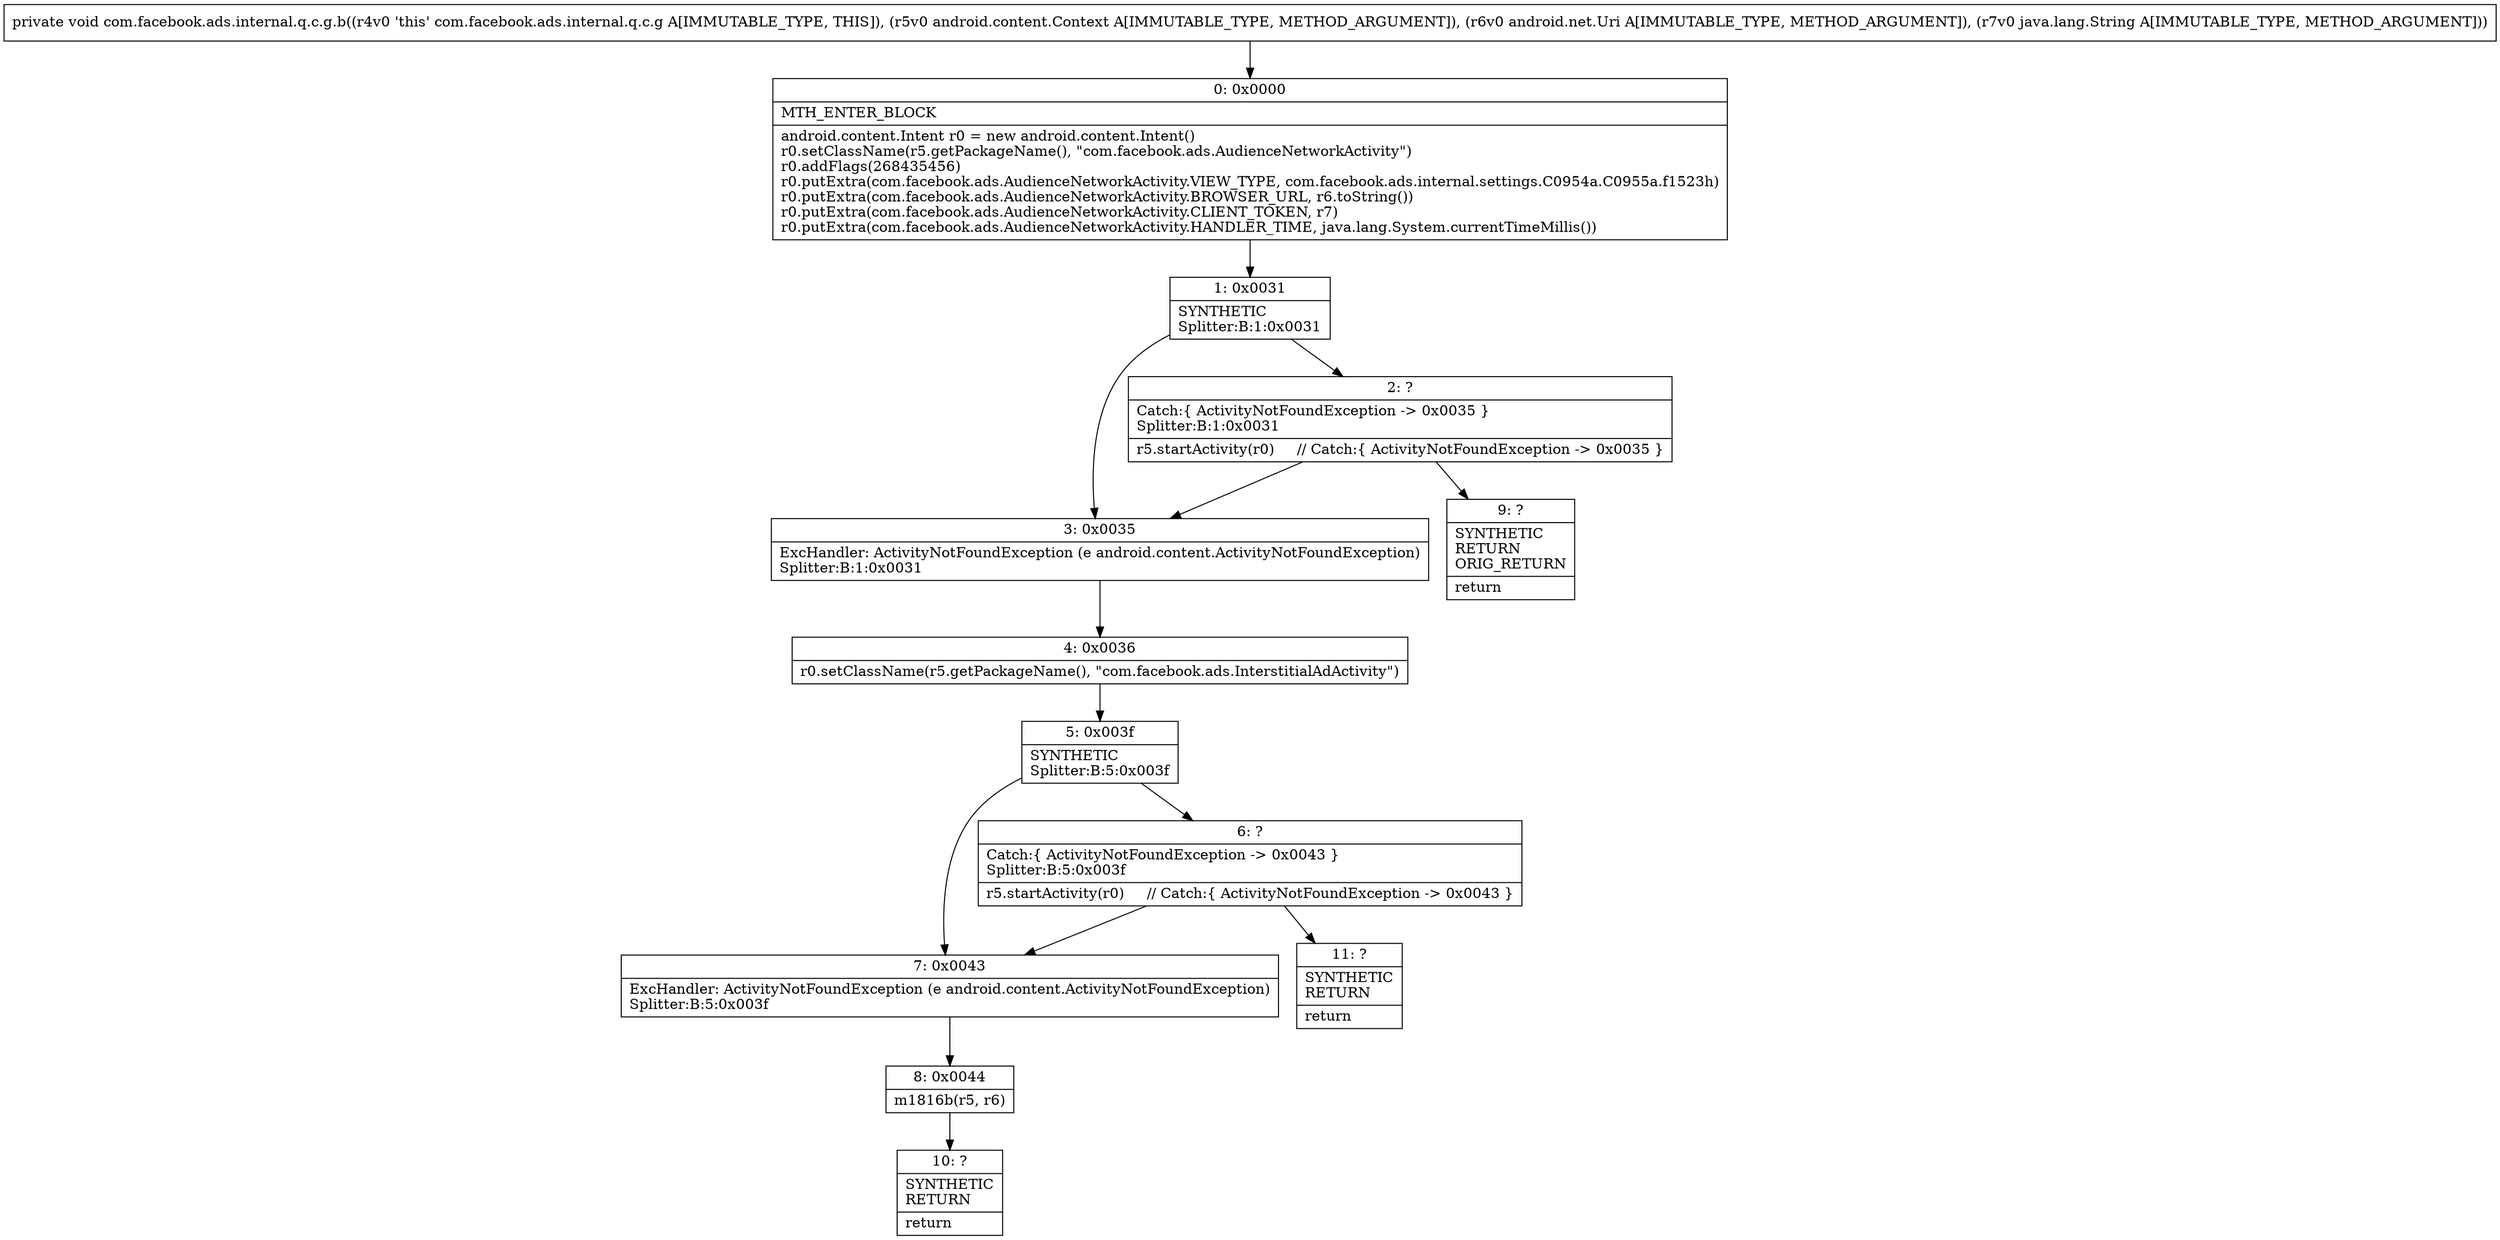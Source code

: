 digraph "CFG forcom.facebook.ads.internal.q.c.g.b(Landroid\/content\/Context;Landroid\/net\/Uri;Ljava\/lang\/String;)V" {
Node_0 [shape=record,label="{0\:\ 0x0000|MTH_ENTER_BLOCK\l|android.content.Intent r0 = new android.content.Intent()\lr0.setClassName(r5.getPackageName(), \"com.facebook.ads.AudienceNetworkActivity\")\lr0.addFlags(268435456)\lr0.putExtra(com.facebook.ads.AudienceNetworkActivity.VIEW_TYPE, com.facebook.ads.internal.settings.C0954a.C0955a.f1523h)\lr0.putExtra(com.facebook.ads.AudienceNetworkActivity.BROWSER_URL, r6.toString())\lr0.putExtra(com.facebook.ads.AudienceNetworkActivity.CLIENT_TOKEN, r7)\lr0.putExtra(com.facebook.ads.AudienceNetworkActivity.HANDLER_TIME, java.lang.System.currentTimeMillis())\l}"];
Node_1 [shape=record,label="{1\:\ 0x0031|SYNTHETIC\lSplitter:B:1:0x0031\l}"];
Node_2 [shape=record,label="{2\:\ ?|Catch:\{ ActivityNotFoundException \-\> 0x0035 \}\lSplitter:B:1:0x0031\l|r5.startActivity(r0)     \/\/ Catch:\{ ActivityNotFoundException \-\> 0x0035 \}\l}"];
Node_3 [shape=record,label="{3\:\ 0x0035|ExcHandler: ActivityNotFoundException (e android.content.ActivityNotFoundException)\lSplitter:B:1:0x0031\l}"];
Node_4 [shape=record,label="{4\:\ 0x0036|r0.setClassName(r5.getPackageName(), \"com.facebook.ads.InterstitialAdActivity\")\l}"];
Node_5 [shape=record,label="{5\:\ 0x003f|SYNTHETIC\lSplitter:B:5:0x003f\l}"];
Node_6 [shape=record,label="{6\:\ ?|Catch:\{ ActivityNotFoundException \-\> 0x0043 \}\lSplitter:B:5:0x003f\l|r5.startActivity(r0)     \/\/ Catch:\{ ActivityNotFoundException \-\> 0x0043 \}\l}"];
Node_7 [shape=record,label="{7\:\ 0x0043|ExcHandler: ActivityNotFoundException (e android.content.ActivityNotFoundException)\lSplitter:B:5:0x003f\l}"];
Node_8 [shape=record,label="{8\:\ 0x0044|m1816b(r5, r6)\l}"];
Node_9 [shape=record,label="{9\:\ ?|SYNTHETIC\lRETURN\lORIG_RETURN\l|return\l}"];
Node_10 [shape=record,label="{10\:\ ?|SYNTHETIC\lRETURN\l|return\l}"];
Node_11 [shape=record,label="{11\:\ ?|SYNTHETIC\lRETURN\l|return\l}"];
MethodNode[shape=record,label="{private void com.facebook.ads.internal.q.c.g.b((r4v0 'this' com.facebook.ads.internal.q.c.g A[IMMUTABLE_TYPE, THIS]), (r5v0 android.content.Context A[IMMUTABLE_TYPE, METHOD_ARGUMENT]), (r6v0 android.net.Uri A[IMMUTABLE_TYPE, METHOD_ARGUMENT]), (r7v0 java.lang.String A[IMMUTABLE_TYPE, METHOD_ARGUMENT])) }"];
MethodNode -> Node_0;
Node_0 -> Node_1;
Node_1 -> Node_2;
Node_1 -> Node_3;
Node_2 -> Node_3;
Node_2 -> Node_9;
Node_3 -> Node_4;
Node_4 -> Node_5;
Node_5 -> Node_6;
Node_5 -> Node_7;
Node_6 -> Node_7;
Node_6 -> Node_11;
Node_7 -> Node_8;
Node_8 -> Node_10;
}

